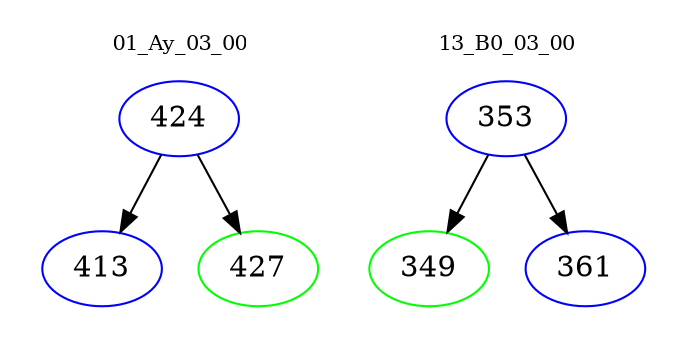 digraph{
subgraph cluster_0 {
color = white
label = "01_Ay_03_00";
fontsize=10;
T0_424 [label="424", color="blue"]
T0_424 -> T0_413 [color="black"]
T0_413 [label="413", color="blue"]
T0_424 -> T0_427 [color="black"]
T0_427 [label="427", color="green"]
}
subgraph cluster_1 {
color = white
label = "13_B0_03_00";
fontsize=10;
T1_353 [label="353", color="blue"]
T1_353 -> T1_349 [color="black"]
T1_349 [label="349", color="green"]
T1_353 -> T1_361 [color="black"]
T1_361 [label="361", color="blue"]
}
}
